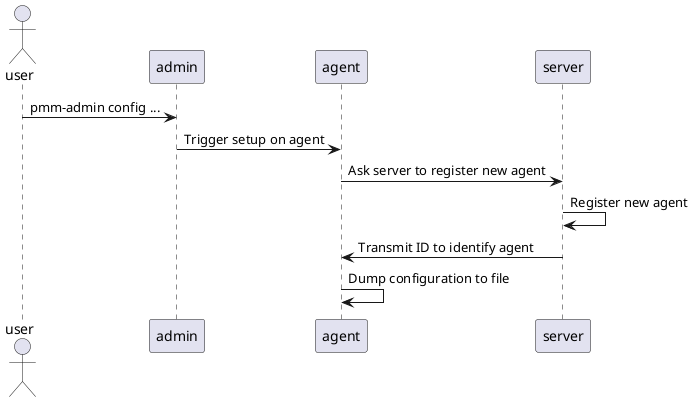 @startuml

actor user
user -> admin : pmm-admin config ...
admin -> agent : Trigger setup on agent
agent -> server : Ask server to register new agent
server -> server : Register new agent
server -> agent : Transmit ID to identify agent
agent -> agent : Dump configuration to file

@enduml
